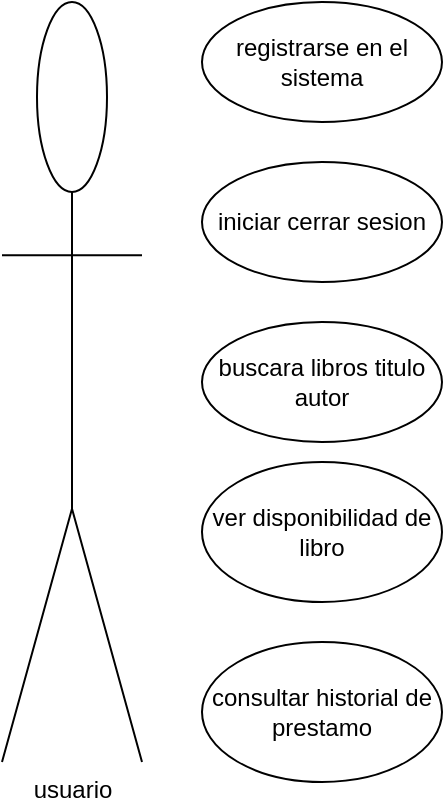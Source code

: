 <mxfile version="26.1.1">
  <diagram name="Página-1" id="XIvjJejx1HkhBMvmbz3d">
    <mxGraphModel dx="880" dy="434" grid="1" gridSize="10" guides="1" tooltips="1" connect="1" arrows="1" fold="1" page="1" pageScale="1" pageWidth="827" pageHeight="1169" math="0" shadow="0">
      <root>
        <mxCell id="0" />
        <mxCell id="1" parent="0" />
        <mxCell id="PI9T_LHpxRFA6ko7fZQU-1" value="usuario" style="shape=umlActor;verticalLabelPosition=bottom;verticalAlign=top;html=1;outlineConnect=0;" vertex="1" parent="1">
          <mxGeometry x="80" y="140" width="70" height="380" as="geometry" />
        </mxCell>
        <mxCell id="PI9T_LHpxRFA6ko7fZQU-7" value="registrarse en el sistema" style="ellipse;whiteSpace=wrap;html=1;" vertex="1" parent="1">
          <mxGeometry x="180" y="140" width="120" height="60" as="geometry" />
        </mxCell>
        <mxCell id="PI9T_LHpxRFA6ko7fZQU-8" value="iniciar cerrar sesion" style="ellipse;whiteSpace=wrap;html=1;" vertex="1" parent="1">
          <mxGeometry x="180" y="220" width="120" height="60" as="geometry" />
        </mxCell>
        <mxCell id="PI9T_LHpxRFA6ko7fZQU-9" value="buscara libros titulo autor" style="ellipse;whiteSpace=wrap;html=1;" vertex="1" parent="1">
          <mxGeometry x="180" y="300" width="120" height="60" as="geometry" />
        </mxCell>
        <mxCell id="PI9T_LHpxRFA6ko7fZQU-10" value="ver disponibilidad de libro" style="ellipse;whiteSpace=wrap;html=1;" vertex="1" parent="1">
          <mxGeometry x="180" y="370" width="120" height="70" as="geometry" />
        </mxCell>
        <mxCell id="PI9T_LHpxRFA6ko7fZQU-11" value="consultar historial de prestamo" style="ellipse;whiteSpace=wrap;html=1;" vertex="1" parent="1">
          <mxGeometry x="180" y="460" width="120" height="70" as="geometry" />
        </mxCell>
      </root>
    </mxGraphModel>
  </diagram>
</mxfile>
